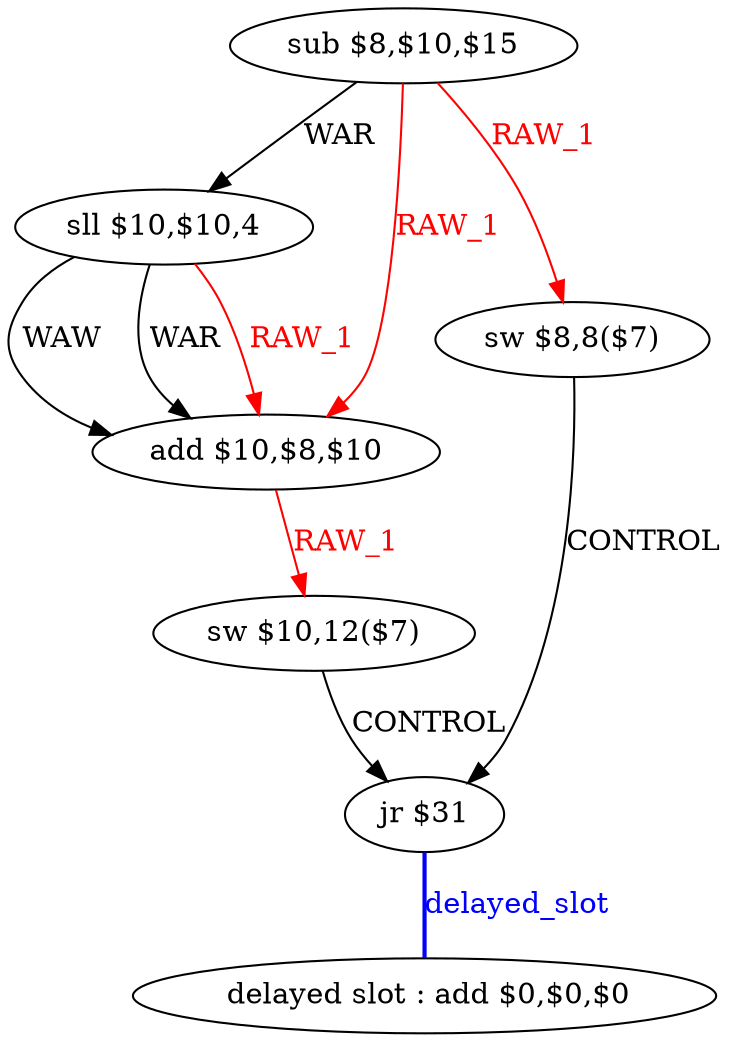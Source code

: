 digraph G1 {
node [shape = ellipse];
i6 [label = " delayed slot : add $0,$0,$0"] ;
i5 ->  i6 [style = bold, dir= none, fontcolor = blue, color = blue, label= "delayed_slot"];
i5 [label = "jr $31"] ;
i0 [label = "sub $8,$10,$15"] ;
i0 ->  i1 [label= "WAR"];
i0 ->  i2 [color = red, fontcolor = red, label= "RAW_1"];
i0 ->  i3 [color = red, fontcolor = red, label= "RAW_1"];
i1 [label = "sll $10,$10,4"] ;
i1 ->  i3 [label= "WAW"];
i1 ->  i3 [label= "WAR"];
i1 ->  i3 [color = red, fontcolor = red, label= "RAW_1"];
i3 [label = "add $10,$8,$10"] ;
i3 ->  i4 [color = red, fontcolor = red, label= "RAW_1"];
i4 [label = "sw $10,12($7)"] ;
i4 ->  i5 [label= "CONTROL"];
i2 [label = "sw $8,8($7)"] ;
i2 ->  i5 [label= "CONTROL"];
}
